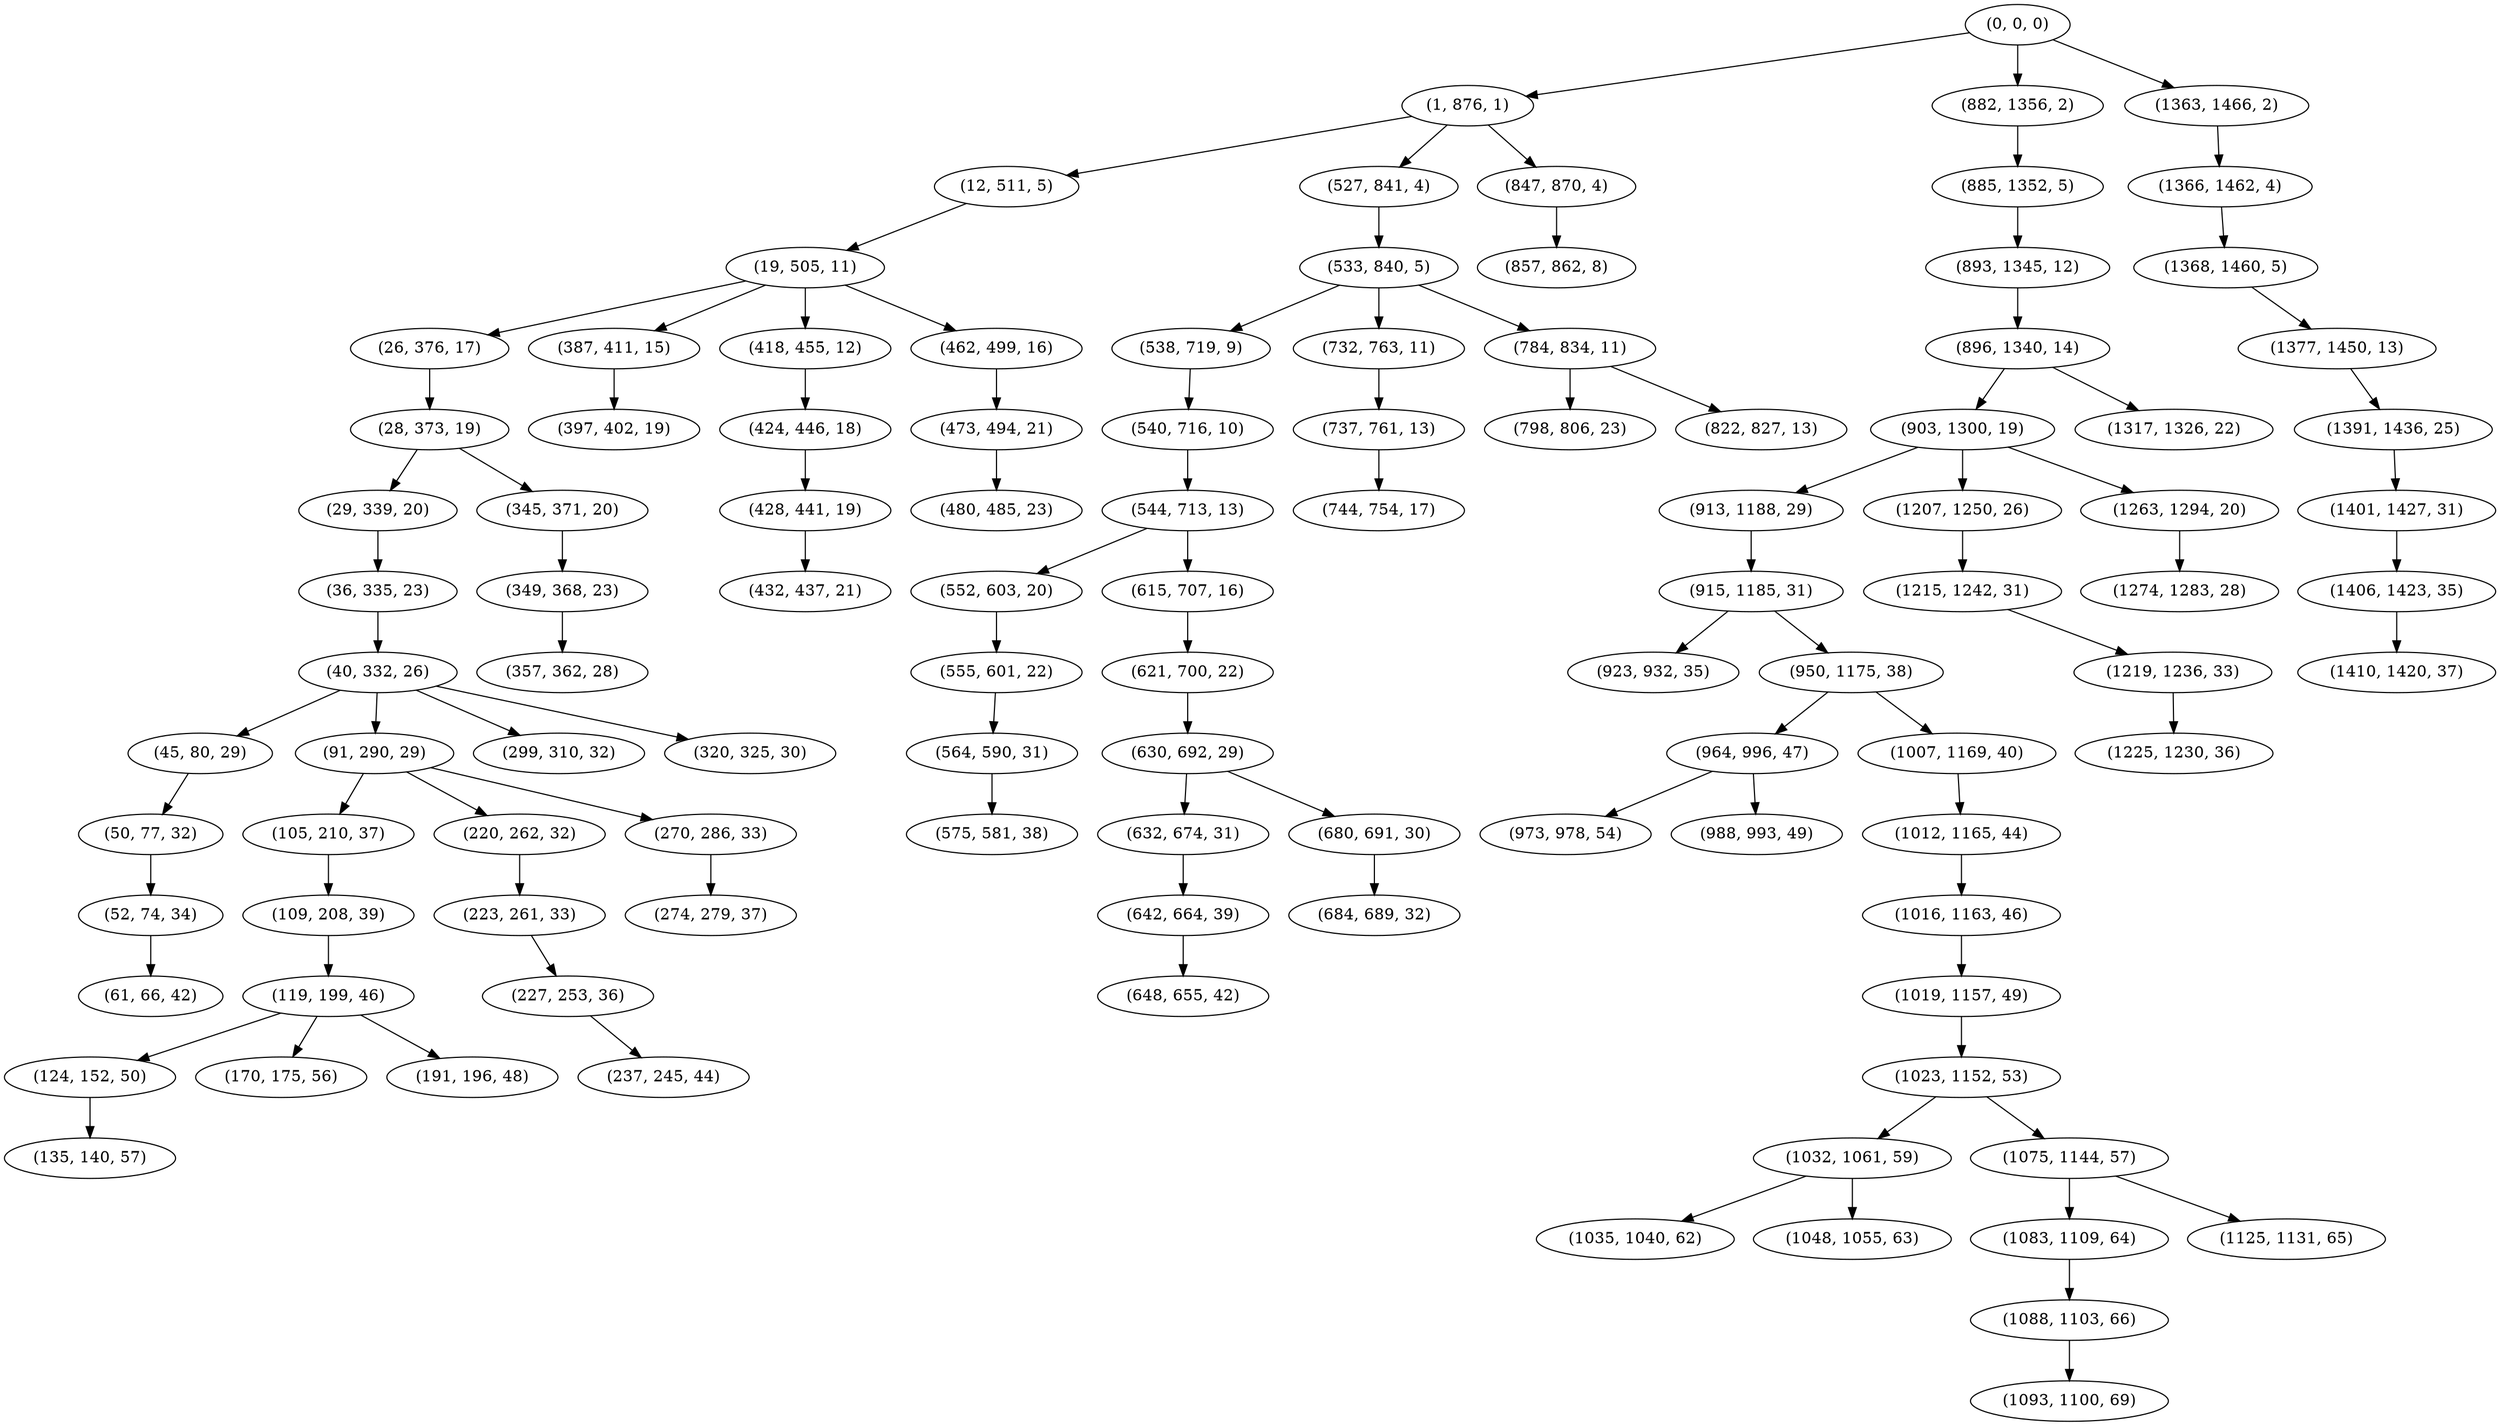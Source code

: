 digraph tree {
    "(0, 0, 0)";
    "(1, 876, 1)";
    "(12, 511, 5)";
    "(19, 505, 11)";
    "(26, 376, 17)";
    "(28, 373, 19)";
    "(29, 339, 20)";
    "(36, 335, 23)";
    "(40, 332, 26)";
    "(45, 80, 29)";
    "(50, 77, 32)";
    "(52, 74, 34)";
    "(61, 66, 42)";
    "(91, 290, 29)";
    "(105, 210, 37)";
    "(109, 208, 39)";
    "(119, 199, 46)";
    "(124, 152, 50)";
    "(135, 140, 57)";
    "(170, 175, 56)";
    "(191, 196, 48)";
    "(220, 262, 32)";
    "(223, 261, 33)";
    "(227, 253, 36)";
    "(237, 245, 44)";
    "(270, 286, 33)";
    "(274, 279, 37)";
    "(299, 310, 32)";
    "(320, 325, 30)";
    "(345, 371, 20)";
    "(349, 368, 23)";
    "(357, 362, 28)";
    "(387, 411, 15)";
    "(397, 402, 19)";
    "(418, 455, 12)";
    "(424, 446, 18)";
    "(428, 441, 19)";
    "(432, 437, 21)";
    "(462, 499, 16)";
    "(473, 494, 21)";
    "(480, 485, 23)";
    "(527, 841, 4)";
    "(533, 840, 5)";
    "(538, 719, 9)";
    "(540, 716, 10)";
    "(544, 713, 13)";
    "(552, 603, 20)";
    "(555, 601, 22)";
    "(564, 590, 31)";
    "(575, 581, 38)";
    "(615, 707, 16)";
    "(621, 700, 22)";
    "(630, 692, 29)";
    "(632, 674, 31)";
    "(642, 664, 39)";
    "(648, 655, 42)";
    "(680, 691, 30)";
    "(684, 689, 32)";
    "(732, 763, 11)";
    "(737, 761, 13)";
    "(744, 754, 17)";
    "(784, 834, 11)";
    "(798, 806, 23)";
    "(822, 827, 13)";
    "(847, 870, 4)";
    "(857, 862, 8)";
    "(882, 1356, 2)";
    "(885, 1352, 5)";
    "(893, 1345, 12)";
    "(896, 1340, 14)";
    "(903, 1300, 19)";
    "(913, 1188, 29)";
    "(915, 1185, 31)";
    "(923, 932, 35)";
    "(950, 1175, 38)";
    "(964, 996, 47)";
    "(973, 978, 54)";
    "(988, 993, 49)";
    "(1007, 1169, 40)";
    "(1012, 1165, 44)";
    "(1016, 1163, 46)";
    "(1019, 1157, 49)";
    "(1023, 1152, 53)";
    "(1032, 1061, 59)";
    "(1035, 1040, 62)";
    "(1048, 1055, 63)";
    "(1075, 1144, 57)";
    "(1083, 1109, 64)";
    "(1088, 1103, 66)";
    "(1093, 1100, 69)";
    "(1125, 1131, 65)";
    "(1207, 1250, 26)";
    "(1215, 1242, 31)";
    "(1219, 1236, 33)";
    "(1225, 1230, 36)";
    "(1263, 1294, 20)";
    "(1274, 1283, 28)";
    "(1317, 1326, 22)";
    "(1363, 1466, 2)";
    "(1366, 1462, 4)";
    "(1368, 1460, 5)";
    "(1377, 1450, 13)";
    "(1391, 1436, 25)";
    "(1401, 1427, 31)";
    "(1406, 1423, 35)";
    "(1410, 1420, 37)";
    "(0, 0, 0)" -> "(1, 876, 1)";
    "(0, 0, 0)" -> "(882, 1356, 2)";
    "(0, 0, 0)" -> "(1363, 1466, 2)";
    "(1, 876, 1)" -> "(12, 511, 5)";
    "(1, 876, 1)" -> "(527, 841, 4)";
    "(1, 876, 1)" -> "(847, 870, 4)";
    "(12, 511, 5)" -> "(19, 505, 11)";
    "(19, 505, 11)" -> "(26, 376, 17)";
    "(19, 505, 11)" -> "(387, 411, 15)";
    "(19, 505, 11)" -> "(418, 455, 12)";
    "(19, 505, 11)" -> "(462, 499, 16)";
    "(26, 376, 17)" -> "(28, 373, 19)";
    "(28, 373, 19)" -> "(29, 339, 20)";
    "(28, 373, 19)" -> "(345, 371, 20)";
    "(29, 339, 20)" -> "(36, 335, 23)";
    "(36, 335, 23)" -> "(40, 332, 26)";
    "(40, 332, 26)" -> "(45, 80, 29)";
    "(40, 332, 26)" -> "(91, 290, 29)";
    "(40, 332, 26)" -> "(299, 310, 32)";
    "(40, 332, 26)" -> "(320, 325, 30)";
    "(45, 80, 29)" -> "(50, 77, 32)";
    "(50, 77, 32)" -> "(52, 74, 34)";
    "(52, 74, 34)" -> "(61, 66, 42)";
    "(91, 290, 29)" -> "(105, 210, 37)";
    "(91, 290, 29)" -> "(220, 262, 32)";
    "(91, 290, 29)" -> "(270, 286, 33)";
    "(105, 210, 37)" -> "(109, 208, 39)";
    "(109, 208, 39)" -> "(119, 199, 46)";
    "(119, 199, 46)" -> "(124, 152, 50)";
    "(119, 199, 46)" -> "(170, 175, 56)";
    "(119, 199, 46)" -> "(191, 196, 48)";
    "(124, 152, 50)" -> "(135, 140, 57)";
    "(220, 262, 32)" -> "(223, 261, 33)";
    "(223, 261, 33)" -> "(227, 253, 36)";
    "(227, 253, 36)" -> "(237, 245, 44)";
    "(270, 286, 33)" -> "(274, 279, 37)";
    "(345, 371, 20)" -> "(349, 368, 23)";
    "(349, 368, 23)" -> "(357, 362, 28)";
    "(387, 411, 15)" -> "(397, 402, 19)";
    "(418, 455, 12)" -> "(424, 446, 18)";
    "(424, 446, 18)" -> "(428, 441, 19)";
    "(428, 441, 19)" -> "(432, 437, 21)";
    "(462, 499, 16)" -> "(473, 494, 21)";
    "(473, 494, 21)" -> "(480, 485, 23)";
    "(527, 841, 4)" -> "(533, 840, 5)";
    "(533, 840, 5)" -> "(538, 719, 9)";
    "(533, 840, 5)" -> "(732, 763, 11)";
    "(533, 840, 5)" -> "(784, 834, 11)";
    "(538, 719, 9)" -> "(540, 716, 10)";
    "(540, 716, 10)" -> "(544, 713, 13)";
    "(544, 713, 13)" -> "(552, 603, 20)";
    "(544, 713, 13)" -> "(615, 707, 16)";
    "(552, 603, 20)" -> "(555, 601, 22)";
    "(555, 601, 22)" -> "(564, 590, 31)";
    "(564, 590, 31)" -> "(575, 581, 38)";
    "(615, 707, 16)" -> "(621, 700, 22)";
    "(621, 700, 22)" -> "(630, 692, 29)";
    "(630, 692, 29)" -> "(632, 674, 31)";
    "(630, 692, 29)" -> "(680, 691, 30)";
    "(632, 674, 31)" -> "(642, 664, 39)";
    "(642, 664, 39)" -> "(648, 655, 42)";
    "(680, 691, 30)" -> "(684, 689, 32)";
    "(732, 763, 11)" -> "(737, 761, 13)";
    "(737, 761, 13)" -> "(744, 754, 17)";
    "(784, 834, 11)" -> "(798, 806, 23)";
    "(784, 834, 11)" -> "(822, 827, 13)";
    "(847, 870, 4)" -> "(857, 862, 8)";
    "(882, 1356, 2)" -> "(885, 1352, 5)";
    "(885, 1352, 5)" -> "(893, 1345, 12)";
    "(893, 1345, 12)" -> "(896, 1340, 14)";
    "(896, 1340, 14)" -> "(903, 1300, 19)";
    "(896, 1340, 14)" -> "(1317, 1326, 22)";
    "(903, 1300, 19)" -> "(913, 1188, 29)";
    "(903, 1300, 19)" -> "(1207, 1250, 26)";
    "(903, 1300, 19)" -> "(1263, 1294, 20)";
    "(913, 1188, 29)" -> "(915, 1185, 31)";
    "(915, 1185, 31)" -> "(923, 932, 35)";
    "(915, 1185, 31)" -> "(950, 1175, 38)";
    "(950, 1175, 38)" -> "(964, 996, 47)";
    "(950, 1175, 38)" -> "(1007, 1169, 40)";
    "(964, 996, 47)" -> "(973, 978, 54)";
    "(964, 996, 47)" -> "(988, 993, 49)";
    "(1007, 1169, 40)" -> "(1012, 1165, 44)";
    "(1012, 1165, 44)" -> "(1016, 1163, 46)";
    "(1016, 1163, 46)" -> "(1019, 1157, 49)";
    "(1019, 1157, 49)" -> "(1023, 1152, 53)";
    "(1023, 1152, 53)" -> "(1032, 1061, 59)";
    "(1023, 1152, 53)" -> "(1075, 1144, 57)";
    "(1032, 1061, 59)" -> "(1035, 1040, 62)";
    "(1032, 1061, 59)" -> "(1048, 1055, 63)";
    "(1075, 1144, 57)" -> "(1083, 1109, 64)";
    "(1075, 1144, 57)" -> "(1125, 1131, 65)";
    "(1083, 1109, 64)" -> "(1088, 1103, 66)";
    "(1088, 1103, 66)" -> "(1093, 1100, 69)";
    "(1207, 1250, 26)" -> "(1215, 1242, 31)";
    "(1215, 1242, 31)" -> "(1219, 1236, 33)";
    "(1219, 1236, 33)" -> "(1225, 1230, 36)";
    "(1263, 1294, 20)" -> "(1274, 1283, 28)";
    "(1363, 1466, 2)" -> "(1366, 1462, 4)";
    "(1366, 1462, 4)" -> "(1368, 1460, 5)";
    "(1368, 1460, 5)" -> "(1377, 1450, 13)";
    "(1377, 1450, 13)" -> "(1391, 1436, 25)";
    "(1391, 1436, 25)" -> "(1401, 1427, 31)";
    "(1401, 1427, 31)" -> "(1406, 1423, 35)";
    "(1406, 1423, 35)" -> "(1410, 1420, 37)";
}
